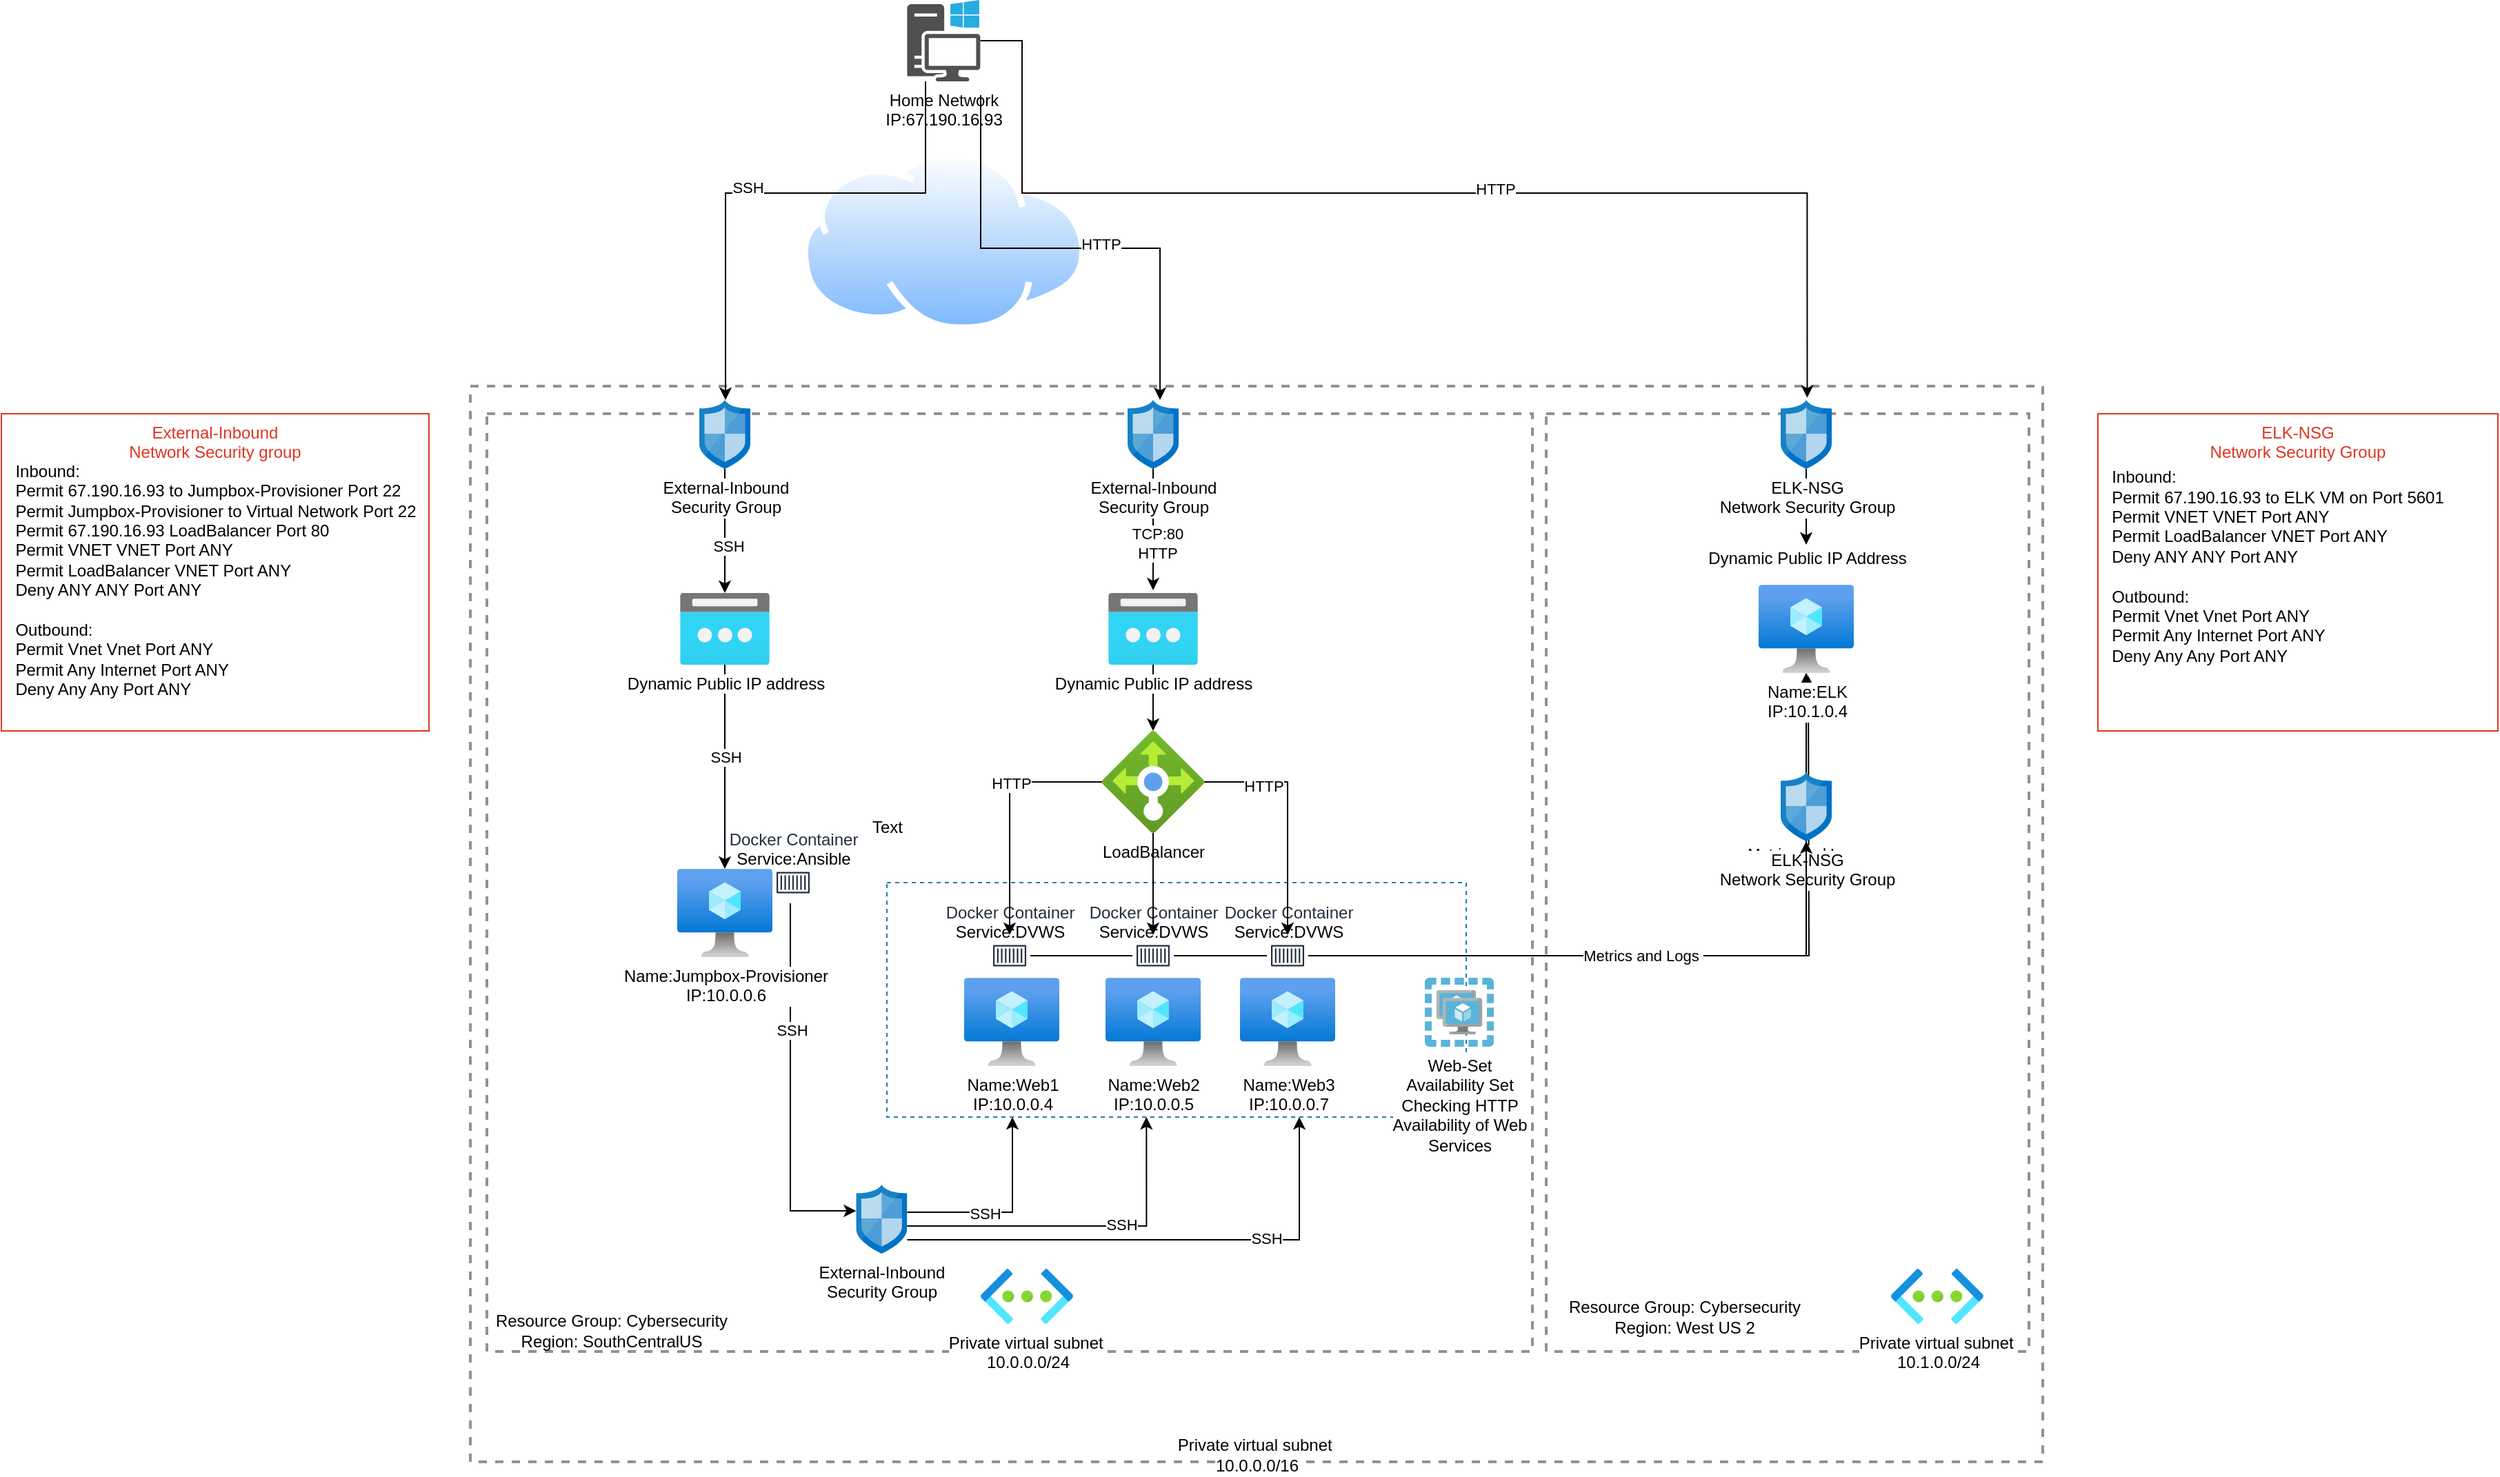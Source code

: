 <mxfile version="14.1.9" type="device"><diagram id="fXhIRNlLcmNqJnoTLSbq" name="Page-1"><mxGraphModel dx="3196" dy="799" grid="1" gridSize="10" guides="1" tooltips="1" connect="1" arrows="1" fold="1" page="1" pageScale="1" pageWidth="850" pageHeight="1100" math="0" shadow="0"><root><mxCell id="0"/><mxCell id="1" parent="0"/><mxCell id="3s4lNhqYJH8JlCUblXP4-5" value="" style="fontStyle=0;verticalAlign=top;align=center;spacingTop=-2;fillColor=none;rounded=0;whiteSpace=wrap;html=1;strokeColor=#919191;strokeWidth=2;dashed=1;container=0;collapsible=0;expand=0;recursiveResize=0;" vertex="1" parent="1"><mxGeometry x="1010" y="490" width="350" height="680" as="geometry"/></mxCell><mxCell id="ATbMAUmKz89m2vDY_A2Q-1" value="" style="fontStyle=0;verticalAlign=top;align=center;spacingTop=-2;fillColor=none;rounded=0;whiteSpace=wrap;html=1;strokeColor=#919191;strokeWidth=2;dashed=1;container=0;collapsible=0;expand=0;recursiveResize=0;" parent="1" vertex="1"><mxGeometry x="230" y="470" width="1140" height="780" as="geometry"/></mxCell><mxCell id="ATbMAUmKz89m2vDY_A2Q-2" value="" style="fontStyle=0;verticalAlign=top;align=center;spacingTop=-2;fillColor=none;rounded=0;whiteSpace=wrap;html=1;strokeColor=#919191;strokeWidth=2;dashed=1;container=0;collapsible=0;expand=0;recursiveResize=0;" parent="1" vertex="1"><mxGeometry x="242" y="490" width="758" height="680" as="geometry"/></mxCell><mxCell id="ATbMAUmKz89m2vDY_A2Q-3" value="" style="fillColor=none;strokeColor=#147EBA;dashed=1;verticalAlign=top;fontStyle=0;fontColor=#147EBA;" parent="1" vertex="1"><mxGeometry x="532" y="830" width="420" height="170" as="geometry"/></mxCell><mxCell id="3s4lNhqYJH8JlCUblXP4-17" style="edgeStyle=orthogonalEdgeStyle;rounded=0;orthogonalLoop=1;jettySize=auto;html=1;" edge="1" parent="1" source="ATbMAUmKz89m2vDY_A2Q-45"><mxGeometry relative="1" as="geometry"><mxPoint x="1200" y="680" as="targetPoint"/></mxGeometry></mxCell><mxCell id="ATbMAUmKz89m2vDY_A2Q-4" value="Name:Web2&lt;br&gt;IP:10.0.0.5" style="aspect=fixed;html=1;points=[];align=center;image;fontSize=12;image=img/lib/azure2/compute/Virtual_Machine.svg;" parent="1" vertex="1"><mxGeometry x="690.5" y="899" width="69" height="64" as="geometry"/></mxCell><mxCell id="3s4lNhqYJH8JlCUblXP4-15" style="edgeStyle=orthogonalEdgeStyle;rounded=0;orthogonalLoop=1;jettySize=auto;html=1;" edge="1" parent="1" source="ATbMAUmKz89m2vDY_A2Q-46" target="3s4lNhqYJH8JlCUblXP4-7"><mxGeometry relative="1" as="geometry"/></mxCell><mxCell id="ATbMAUmKz89m2vDY_A2Q-5" value="Name:Web1&lt;br&gt;IP:10.0.0.4&lt;br&gt;" style="aspect=fixed;html=1;points=[];align=center;image;fontSize=12;image=img/lib/azure2/compute/Virtual_Machine.svg;" parent="1" vertex="1"><mxGeometry x="588" y="899" width="69" height="64" as="geometry"/></mxCell><mxCell id="3s4lNhqYJH8JlCUblXP4-16" style="edgeStyle=orthogonalEdgeStyle;rounded=0;orthogonalLoop=1;jettySize=auto;html=1;" edge="1" parent="1" source="3s4lNhqYJH8JlCUblXP4-23" target="3s4lNhqYJH8JlCUblXP4-7"><mxGeometry relative="1" as="geometry"><Array as="points"><mxPoint x="1198" y="883"/></Array></mxGeometry></mxCell><mxCell id="3s4lNhqYJH8JlCUblXP4-22" value="Metrics and Logs&amp;nbsp;" style="edgeLabel;html=1;align=center;verticalAlign=middle;resizable=0;points=[];" vertex="1" connectable="0" parent="3s4lNhqYJH8JlCUblXP4-16"><mxGeometry x="0.091" relative="1" as="geometry"><mxPoint as="offset"/></mxGeometry></mxCell><mxCell id="ATbMAUmKz89m2vDY_A2Q-6" value="Name:Web3&lt;br&gt;IP:10.0.0.7" style="aspect=fixed;html=1;points=[];align=center;image;fontSize=12;image=img/lib/azure2/compute/Virtual_Machine.svg;" parent="1" vertex="1"><mxGeometry x="788" y="899" width="69" height="64" as="geometry"/></mxCell><mxCell id="ATbMAUmKz89m2vDY_A2Q-7" style="edgeStyle=orthogonalEdgeStyle;rounded=0;orthogonalLoop=1;jettySize=auto;html=1;" parent="1" source="ATbMAUmKz89m2vDY_A2Q-50" target="ATbMAUmKz89m2vDY_A2Q-22" edge="1"><mxGeometry relative="1" as="geometry"><mxPoint x="413" y="903" as="sourcePoint"/><mxPoint x="728" y="979" as="targetPoint"/><Array as="points"><mxPoint x="462" y="1068"/></Array></mxGeometry></mxCell><mxCell id="ATbMAUmKz89m2vDY_A2Q-8" value="SSH" style="edgeLabel;html=1;align=center;verticalAlign=middle;resizable=0;points=[];" parent="ATbMAUmKz89m2vDY_A2Q-7" vertex="1" connectable="0"><mxGeometry x="-0.324" y="1" relative="1" as="geometry"><mxPoint as="offset"/></mxGeometry></mxCell><mxCell id="ATbMAUmKz89m2vDY_A2Q-9" value="Name:Jumpbox-Provisioner&lt;br&gt;IP:10.0.0.6" style="aspect=fixed;html=1;points=[];align=center;image;fontSize=12;image=img/lib/azure2/compute/Virtual_Machine.svg;" parent="1" vertex="1"><mxGeometry x="380" y="820" width="69" height="64" as="geometry"/></mxCell><mxCell id="ATbMAUmKz89m2vDY_A2Q-10" value="" style="edgeStyle=orthogonalEdgeStyle;rounded=0;orthogonalLoop=1;jettySize=auto;html=1;" parent="1" source="ATbMAUmKz89m2vDY_A2Q-11" target="ATbMAUmKz89m2vDY_A2Q-13" edge="1"><mxGeometry relative="1" as="geometry"><mxPoint x="725" y="656" as="sourcePoint"/></mxGeometry></mxCell><mxCell id="ATbMAUmKz89m2vDY_A2Q-11" value="Dynamic Public IP address" style="aspect=fixed;html=1;points=[];align=center;image;fontSize=12;image=img/lib/azure2/networking/Public_IP_Addresses.svg;" parent="1" vertex="1"><mxGeometry x="692.5" y="620" width="65" height="52" as="geometry"/></mxCell><mxCell id="ATbMAUmKz89m2vDY_A2Q-12" value="Private virtual subnet&amp;nbsp;&lt;br&gt;10.0.0.0/24" style="aspect=fixed;html=1;points=[];align=center;image;fontSize=12;image=img/lib/azure2/networking/Virtual_Networks.svg;" parent="1" vertex="1"><mxGeometry x="600" y="1110" width="67" height="40" as="geometry"/></mxCell><mxCell id="ATbMAUmKz89m2vDY_A2Q-13" value="LoadBalancer" style="aspect=fixed;html=1;points=[];align=center;image;fontSize=12;image=img/lib/azure2/networking/Load_Balancers.svg;" parent="1" vertex="1"><mxGeometry x="688" y="720" width="74" height="74" as="geometry"/></mxCell><mxCell id="ATbMAUmKz89m2vDY_A2Q-14" style="edgeStyle=orthogonalEdgeStyle;rounded=0;orthogonalLoop=1;jettySize=auto;html=1;entryX=0.5;entryY=-0.038;entryDx=0;entryDy=0;entryPerimeter=0;" parent="1" source="ATbMAUmKz89m2vDY_A2Q-26" target="ATbMAUmKz89m2vDY_A2Q-11" edge="1"><mxGeometry relative="1" as="geometry"/></mxCell><mxCell id="ATbMAUmKz89m2vDY_A2Q-15" value="TCP:80&lt;br&gt;HTTP" style="edgeLabel;html=1;align=center;verticalAlign=middle;resizable=0;points=[];" parent="ATbMAUmKz89m2vDY_A2Q-14" vertex="1" connectable="0"><mxGeometry x="0.219" y="3" relative="1" as="geometry"><mxPoint as="offset"/></mxGeometry></mxCell><mxCell id="ATbMAUmKz89m2vDY_A2Q-16" value="" style="aspect=fixed;perimeter=ellipsePerimeter;html=1;align=center;shadow=0;dashed=0;spacingTop=3;image;image=img/lib/active_directory/internet_cloud.svg;" parent="1" vertex="1"><mxGeometry x="470.01" y="300" width="206.35" height="130" as="geometry"/></mxCell><mxCell id="ATbMAUmKz89m2vDY_A2Q-17" style="edgeStyle=orthogonalEdgeStyle;rounded=0;orthogonalLoop=1;jettySize=auto;html=1;" parent="1" source="ATbMAUmKz89m2vDY_A2Q-19" target="ATbMAUmKz89m2vDY_A2Q-9" edge="1"><mxGeometry relative="1" as="geometry"><mxPoint x="414.5" y="656" as="sourcePoint"/></mxGeometry></mxCell><mxCell id="ATbMAUmKz89m2vDY_A2Q-18" value="SSH" style="edgeLabel;html=1;align=center;verticalAlign=middle;resizable=0;points=[];" parent="ATbMAUmKz89m2vDY_A2Q-17" vertex="1" connectable="0"><mxGeometry x="-0.104" relative="1" as="geometry"><mxPoint as="offset"/></mxGeometry></mxCell><mxCell id="ATbMAUmKz89m2vDY_A2Q-19" value="Dynamic Public IP address" style="aspect=fixed;html=1;points=[];align=center;image;fontSize=12;image=img/lib/azure2/networking/Public_IP_Addresses.svg;" parent="1" vertex="1"><mxGeometry x="382" y="620" width="65" height="52" as="geometry"/></mxCell><mxCell id="ATbMAUmKz89m2vDY_A2Q-20" style="edgeStyle=orthogonalEdgeStyle;rounded=0;orthogonalLoop=1;jettySize=auto;html=1;" parent="1" source="ATbMAUmKz89m2vDY_A2Q-22" target="ATbMAUmKz89m2vDY_A2Q-3" edge="1"><mxGeometry relative="1" as="geometry"><mxPoint x="623" y="1039" as="targetPoint"/><Array as="points"><mxPoint x="623" y="1069"/></Array></mxGeometry></mxCell><mxCell id="ATbMAUmKz89m2vDY_A2Q-21" value="SSH" style="edgeLabel;html=1;align=center;verticalAlign=middle;resizable=0;points=[];" parent="ATbMAUmKz89m2vDY_A2Q-20" vertex="1" connectable="0"><mxGeometry x="-0.221" y="-1" relative="1" as="geometry"><mxPoint as="offset"/></mxGeometry></mxCell><mxCell id="ATbMAUmKz89m2vDY_A2Q-22" value="External-Inbound&lt;br&gt;Security Group" style="aspect=fixed;html=1;points=[];align=center;image;fontSize=12;image=img/lib/mscae/Network_Security_Groups_Classic.svg;" parent="1" vertex="1"><mxGeometry x="509.69" y="1049" width="37" height="50" as="geometry"/></mxCell><mxCell id="ATbMAUmKz89m2vDY_A2Q-23" style="edgeStyle=orthogonalEdgeStyle;rounded=0;orthogonalLoop=1;jettySize=auto;html=1;" parent="1" source="ATbMAUmKz89m2vDY_A2Q-25" target="ATbMAUmKz89m2vDY_A2Q-19" edge="1"><mxGeometry relative="1" as="geometry"/></mxCell><mxCell id="ATbMAUmKz89m2vDY_A2Q-24" value="SSH" style="edgeLabel;html=1;align=center;verticalAlign=middle;resizable=0;points=[];" parent="ATbMAUmKz89m2vDY_A2Q-23" vertex="1" connectable="0"><mxGeometry x="0.23" y="2" relative="1" as="geometry"><mxPoint as="offset"/></mxGeometry></mxCell><mxCell id="ATbMAUmKz89m2vDY_A2Q-25" value="External-Inbound&lt;br&gt;Security Group&lt;br&gt;" style="aspect=fixed;html=1;points=[];align=center;image;fontSize=12;image=img/lib/mscae/Network_Security_Groups_Classic.svg;" parent="1" vertex="1"><mxGeometry x="396" y="480" width="37" height="50" as="geometry"/></mxCell><mxCell id="ATbMAUmKz89m2vDY_A2Q-26" value="External-Inbound&lt;br&gt;Security Group" style="aspect=fixed;html=1;points=[];align=center;image;fontSize=12;image=img/lib/mscae/Network_Security_Groups_Classic.svg;" parent="1" vertex="1"><mxGeometry x="706.5" y="480" width="37" height="50" as="geometry"/></mxCell><mxCell id="ATbMAUmKz89m2vDY_A2Q-27" value="External-Inbound&#10;Network Security group" style="fillColor=none;strokeColor=#DD3522;verticalAlign=top;fontStyle=0;fontColor=#DD3522;" parent="1" vertex="1"><mxGeometry x="-110" y="490" width="310" height="230" as="geometry"/></mxCell><mxCell id="ATbMAUmKz89m2vDY_A2Q-28" style="edgeStyle=orthogonalEdgeStyle;rounded=0;orthogonalLoop=1;jettySize=auto;html=1;" parent="1" source="ATbMAUmKz89m2vDY_A2Q-32" target="ATbMAUmKz89m2vDY_A2Q-25" edge="1"><mxGeometry relative="1" as="geometry"><Array as="points"><mxPoint x="560" y="330"/><mxPoint x="415" y="330"/></Array></mxGeometry></mxCell><mxCell id="ATbMAUmKz89m2vDY_A2Q-29" value="SSH" style="edgeLabel;html=1;align=center;verticalAlign=middle;resizable=0;points=[];" parent="ATbMAUmKz89m2vDY_A2Q-28" vertex="1" connectable="0"><mxGeometry x="0.116" y="-4" relative="1" as="geometry"><mxPoint as="offset"/></mxGeometry></mxCell><mxCell id="ATbMAUmKz89m2vDY_A2Q-30" style="edgeStyle=orthogonalEdgeStyle;rounded=0;orthogonalLoop=1;jettySize=auto;html=1;entryX=0.52;entryY=-0.033;entryDx=0;entryDy=0;entryPerimeter=0;" parent="1" source="ATbMAUmKz89m2vDY_A2Q-32" edge="1" target="3s4lNhqYJH8JlCUblXP4-4"><mxGeometry relative="1" as="geometry"><mxPoint x="1200" y="450" as="targetPoint"/><mxPoint x="630" y="249" as="sourcePoint"/><Array as="points"><mxPoint x="630" y="220"/><mxPoint x="630" y="330"/><mxPoint x="1199" y="330"/></Array></mxGeometry></mxCell><mxCell id="ATbMAUmKz89m2vDY_A2Q-31" value="HTTP" style="edgeLabel;html=1;align=center;verticalAlign=middle;resizable=0;points=[];" parent="ATbMAUmKz89m2vDY_A2Q-30" vertex="1" connectable="0"><mxGeometry x="0.127" y="3" relative="1" as="geometry"><mxPoint as="offset"/></mxGeometry></mxCell><mxCell id="ATbMAUmKz89m2vDY_A2Q-32" value="Home Network &lt;br&gt;IP:67.190.16.93" style="pointerEvents=1;shadow=0;dashed=0;html=1;strokeColor=none;fillColor=#505050;labelPosition=center;verticalLabelPosition=bottom;verticalAlign=top;outlineConnect=0;align=center;shape=mxgraph.office.devices.workstation_pc;" parent="1" vertex="1"><mxGeometry x="546.69" y="190" width="53" height="59" as="geometry"/></mxCell><mxCell id="ATbMAUmKz89m2vDY_A2Q-33" value="Web-Set&lt;br&gt;Availability Set&lt;br&gt;Checking HTTP &lt;br&gt;Availability of Web&lt;br&gt;Services" style="aspect=fixed;html=1;points=[];align=center;image;fontSize=12;image=img/lib/mscae/Virtual_Machines_Availability_Set.svg;" parent="1" vertex="1"><mxGeometry x="922" y="899" width="50" height="50" as="geometry"/></mxCell><mxCell id="ATbMAUmKz89m2vDY_A2Q-34" value="Text" style="text;html=1;resizable=0;autosize=1;align=center;verticalAlign=middle;points=[];fillColor=none;strokeColor=none;rounded=0;" parent="1" vertex="1"><mxGeometry x="512" y="780" width="40" height="20" as="geometry"/></mxCell><mxCell id="ATbMAUmKz89m2vDY_A2Q-35" value="&lt;div style=&quot;text-align: left&quot;&gt;&lt;span&gt;Inbound:&lt;/span&gt;&lt;/div&gt;&lt;div style=&quot;text-align: left&quot;&gt;&lt;span&gt;Permit 67.190.16.93 to Jumpbox-Provisioner Port 22&lt;/span&gt;&lt;/div&gt;&lt;div style=&quot;text-align: left&quot;&gt;&lt;span&gt;Permit Jumpbox-Provisioner to Virtual Network Port 22&lt;/span&gt;&lt;/div&gt;&lt;div style=&quot;text-align: left&quot;&gt;&lt;span&gt;Permit 67.190.16.93 LoadBalancer Port 80&lt;/span&gt;&lt;/div&gt;&lt;div style=&quot;text-align: left&quot;&gt;&lt;span&gt;Permit VNET VNET Port ANY&lt;/span&gt;&lt;/div&gt;&lt;div style=&quot;text-align: left&quot;&gt;&lt;span&gt;Permit LoadBalancer VNET Port ANY&lt;/span&gt;&lt;/div&gt;&lt;div style=&quot;text-align: left&quot;&gt;&lt;span&gt;Deny ANY ANY Port ANY&lt;/span&gt;&lt;/div&gt;&lt;div style=&quot;text-align: left&quot;&gt;&lt;span&gt;&lt;br&gt;&lt;/span&gt;&lt;/div&gt;&lt;div style=&quot;text-align: left&quot;&gt;&lt;span&gt;Outbound:&lt;/span&gt;&lt;/div&gt;&lt;div style=&quot;text-align: left&quot;&gt;&lt;span&gt;Permit Vnet Vnet Port ANY&lt;/span&gt;&lt;/div&gt;&lt;div style=&quot;text-align: left&quot;&gt;&lt;span&gt;Permit Any Internet Port ANY&lt;/span&gt;&lt;/div&gt;&lt;div style=&quot;text-align: left&quot;&gt;&lt;span&gt;Deny Any Any Port ANY&lt;/span&gt;&lt;/div&gt;&lt;div style=&quot;text-align: left&quot;&gt;&lt;span&gt;&lt;br&gt;&lt;/span&gt;&lt;/div&gt;&lt;div style=&quot;text-align: left&quot;&gt;&lt;span&gt;&lt;br&gt;&lt;/span&gt;&lt;/div&gt;" style="text;html=1;align=center;verticalAlign=middle;resizable=0;points=[];autosize=1;" parent="1" vertex="1"><mxGeometry x="-110" y="530" width="310" height="190" as="geometry"/></mxCell><mxCell id="ATbMAUmKz89m2vDY_A2Q-36" style="edgeStyle=orthogonalEdgeStyle;rounded=0;orthogonalLoop=1;jettySize=auto;html=1;entryX=0.448;entryY=1;entryDx=0;entryDy=0;entryPerimeter=0;" parent="1" source="ATbMAUmKz89m2vDY_A2Q-22" target="ATbMAUmKz89m2vDY_A2Q-3" edge="1"><mxGeometry relative="1" as="geometry"><mxPoint x="554" y="1079" as="sourcePoint"/><mxPoint x="820" y="1049" as="targetPoint"/><Array as="points"><mxPoint x="720" y="1079"/></Array></mxGeometry></mxCell><mxCell id="ATbMAUmKz89m2vDY_A2Q-37" value="SSH" style="edgeLabel;html=1;align=center;verticalAlign=middle;resizable=0;points=[];" parent="ATbMAUmKz89m2vDY_A2Q-36" vertex="1" connectable="0"><mxGeometry x="0.229" y="1" relative="1" as="geometry"><mxPoint as="offset"/></mxGeometry></mxCell><mxCell id="ATbMAUmKz89m2vDY_A2Q-38" value="&lt;span&gt;Resource Group:&amp;nbsp;Cybersecurity&lt;/span&gt;&lt;br&gt;&lt;span&gt;Region: SouthCentralUS&lt;/span&gt;" style="text;html=1;align=center;verticalAlign=middle;resizable=0;points=[];autosize=1;" parent="1" vertex="1"><mxGeometry x="242" y="1140" width="180" height="30" as="geometry"/></mxCell><mxCell id="ATbMAUmKz89m2vDY_A2Q-39" value="&lt;span style=&quot;background-color: rgb(255 , 255 , 255)&quot;&gt;Private virtual subnet&amp;nbsp;&lt;/span&gt;&lt;br&gt;&lt;span style=&quot;background-color: rgb(255 , 255 , 255)&quot;&gt;10.0.0.0/16&lt;/span&gt;" style="text;html=1;align=center;verticalAlign=middle;resizable=0;points=[];autosize=1;" parent="1" vertex="1"><mxGeometry x="735" y="1230" width="130" height="30" as="geometry"/></mxCell><mxCell id="ATbMAUmKz89m2vDY_A2Q-40" value="Docker Container&lt;br&gt;&lt;span style=&quot;color: rgb(0 , 0 , 0) ; background-color: rgb(255 , 255 , 255)&quot;&gt;Service:DVWS&lt;/span&gt;" style="outlineConnect=0;fontColor=#232F3E;gradientColor=none;strokeColor=#232F3E;fillColor=#ffffff;dashed=0;verticalLabelPosition=top;verticalAlign=top;align=center;html=1;fontSize=12;fontStyle=0;aspect=fixed;shape=mxgraph.aws4.resourceIcon;resIcon=mxgraph.aws4.container_1;direction=west;" parent="1" vertex="1"><mxGeometry x="807.5" y="868" width="30" height="30" as="geometry"/></mxCell><mxCell id="ATbMAUmKz89m2vDY_A2Q-41" style="edgeStyle=orthogonalEdgeStyle;rounded=0;orthogonalLoop=1;jettySize=auto;html=1;" parent="1" source="ATbMAUmKz89m2vDY_A2Q-13" target="ATbMAUmKz89m2vDY_A2Q-40" edge="1"><mxGeometry relative="1" as="geometry"><mxPoint x="762" y="757" as="sourcePoint"/><mxPoint x="822.5" y="880" as="targetPoint"/></mxGeometry></mxCell><mxCell id="ATbMAUmKz89m2vDY_A2Q-42" value="HTTP" style="edgeLabel;html=1;align=center;verticalAlign=middle;resizable=0;points=[];" parent="ATbMAUmKz89m2vDY_A2Q-41" vertex="1" connectable="0"><mxGeometry x="-0.506" y="-3" relative="1" as="geometry"><mxPoint as="offset"/></mxGeometry></mxCell><mxCell id="ATbMAUmKz89m2vDY_A2Q-43" style="edgeStyle=orthogonalEdgeStyle;rounded=0;orthogonalLoop=1;jettySize=auto;html=1;" parent="1" source="ATbMAUmKz89m2vDY_A2Q-22" target="ATbMAUmKz89m2vDY_A2Q-3" edge="1"><mxGeometry relative="1" as="geometry"><mxPoint x="554" y="1089" as="sourcePoint"/><mxPoint x="830.96" y="1042.64" as="targetPoint"/><Array as="points"><mxPoint x="831" y="1089"/></Array></mxGeometry></mxCell><mxCell id="ATbMAUmKz89m2vDY_A2Q-44" value="SSH" style="edgeLabel;html=1;align=center;verticalAlign=middle;resizable=0;points=[];" parent="ATbMAUmKz89m2vDY_A2Q-43" vertex="1" connectable="0"><mxGeometry x="0.396" y="1" relative="1" as="geometry"><mxPoint as="offset"/></mxGeometry></mxCell><mxCell id="ATbMAUmKz89m2vDY_A2Q-45" value="Docker Container&lt;br&gt;&lt;span style=&quot;color: rgb(0 , 0 , 0) ; background-color: rgb(255 , 255 , 255)&quot;&gt;Service:DVWS&lt;/span&gt;" style="outlineConnect=0;fontColor=#232F3E;gradientColor=none;strokeColor=#232F3E;fillColor=#ffffff;dashed=0;verticalLabelPosition=top;verticalAlign=top;align=center;html=1;fontSize=12;fontStyle=0;aspect=fixed;shape=mxgraph.aws4.resourceIcon;resIcon=mxgraph.aws4.container_1;direction=east;" parent="1" vertex="1"><mxGeometry x="710" y="868" width="30" height="30" as="geometry"/></mxCell><mxCell id="ATbMAUmKz89m2vDY_A2Q-46" value="Docker Container&lt;br&gt;&lt;span style=&quot;color: rgb(0 , 0 , 0) ; background-color: rgb(255 , 255 , 255)&quot;&gt;Service:DVWS&lt;/span&gt;" style="outlineConnect=0;fontColor=#232F3E;gradientColor=none;strokeColor=#232F3E;fillColor=#ffffff;dashed=0;verticalLabelPosition=top;verticalAlign=top;align=center;html=1;fontSize=12;fontStyle=0;aspect=fixed;shape=mxgraph.aws4.resourceIcon;resIcon=mxgraph.aws4.container_1;direction=east;" parent="1" vertex="1"><mxGeometry x="606" y="868" width="30" height="30" as="geometry"/></mxCell><mxCell id="ATbMAUmKz89m2vDY_A2Q-47" style="edgeStyle=orthogonalEdgeStyle;rounded=0;orthogonalLoop=1;jettySize=auto;html=1;" parent="1" source="ATbMAUmKz89m2vDY_A2Q-13" target="ATbMAUmKz89m2vDY_A2Q-46" edge="1"><mxGeometry relative="1" as="geometry"><mxPoint x="688" y="757" as="sourcePoint"/><mxPoint x="622.5" y="899" as="targetPoint"/></mxGeometry></mxCell><mxCell id="ATbMAUmKz89m2vDY_A2Q-48" value="HTTP" style="edgeLabel;html=1;align=center;verticalAlign=middle;resizable=0;points=[];" parent="ATbMAUmKz89m2vDY_A2Q-47" vertex="1" connectable="0"><mxGeometry x="-0.235" y="1" relative="1" as="geometry"><mxPoint as="offset"/></mxGeometry></mxCell><mxCell id="ATbMAUmKz89m2vDY_A2Q-49" style="edgeStyle=orthogonalEdgeStyle;rounded=0;orthogonalLoop=1;jettySize=auto;html=1;" parent="1" source="ATbMAUmKz89m2vDY_A2Q-13" target="ATbMAUmKz89m2vDY_A2Q-45" edge="1"><mxGeometry relative="1" as="geometry"><mxPoint x="772" y="767" as="sourcePoint"/><mxPoint x="832.5" y="859" as="targetPoint"/></mxGeometry></mxCell><mxCell id="ATbMAUmKz89m2vDY_A2Q-50" value="Docker Container&lt;br&gt;&lt;span style=&quot;color: rgb(0 , 0 , 0) ; background-color: rgb(255 , 255 , 255)&quot;&gt;Service:Ansible&lt;/span&gt;" style="outlineConnect=0;fontColor=#232F3E;gradientColor=none;strokeColor=#232F3E;fillColor=#ffffff;dashed=0;verticalLabelPosition=top;verticalAlign=top;align=center;html=1;fontSize=12;fontStyle=0;aspect=fixed;shape=mxgraph.aws4.resourceIcon;resIcon=mxgraph.aws4.container_1;direction=west;" parent="1" vertex="1"><mxGeometry x="449" y="815" width="30" height="30" as="geometry"/></mxCell><mxCell id="ATbMAUmKz89m2vDY_A2Q-51" value="" style="shape=image;verticalLabelPosition=bottom;labelBackgroundColor=#ffffff;verticalAlign=top;aspect=fixed;imageAspect=0;image=https://docs.ansible.com/ansible/latest/_static/images/logo_invert.png;" parent="1" vertex="1"><mxGeometry x="470.01" y="830" width="20" height="20" as="geometry"/></mxCell><mxCell id="3s4lNhqYJH8JlCUblXP4-1" style="edgeStyle=orthogonalEdgeStyle;rounded=0;orthogonalLoop=1;jettySize=auto;html=1;" edge="1" parent="1" target="ATbMAUmKz89m2vDY_A2Q-26"><mxGeometry relative="1" as="geometry"><mxPoint x="730" y="480" as="targetPoint"/><mxPoint x="600" y="259" as="sourcePoint"/><Array as="points"><mxPoint x="600" y="370"/><mxPoint x="730" y="370"/></Array></mxGeometry></mxCell><mxCell id="3s4lNhqYJH8JlCUblXP4-2" value="HTTP" style="edgeLabel;html=1;align=center;verticalAlign=middle;resizable=0;points=[];" vertex="1" connectable="0" parent="3s4lNhqYJH8JlCUblXP4-1"><mxGeometry x="0.127" y="3" relative="1" as="geometry"><mxPoint as="offset"/></mxGeometry></mxCell><mxCell id="3s4lNhqYJH8JlCUblXP4-26" style="edgeStyle=orthogonalEdgeStyle;rounded=0;orthogonalLoop=1;jettySize=auto;html=1;" edge="1" parent="1" source="3s4lNhqYJH8JlCUblXP4-4" target="3s4lNhqYJH8JlCUblXP4-11"><mxGeometry relative="1" as="geometry"/></mxCell><mxCell id="3s4lNhqYJH8JlCUblXP4-4" value="ELK-NSG&lt;br&gt;Network Security Group" style="aspect=fixed;html=1;points=[];align=center;image;fontSize=12;image=img/lib/mscae/Network_Security_Groups_Classic.svg;" vertex="1" parent="1"><mxGeometry x="1180" y="480" width="37" height="50" as="geometry"/></mxCell><mxCell id="3s4lNhqYJH8JlCUblXP4-6" value="&lt;span&gt;Resource Group:&amp;nbsp;Cybersecurity&lt;/span&gt;&lt;br&gt;&lt;span&gt;Region: West US 2&lt;/span&gt;" style="text;html=1;align=center;verticalAlign=middle;resizable=0;points=[];autosize=1;" vertex="1" parent="1"><mxGeometry x="1020" y="1130" width="180" height="30" as="geometry"/></mxCell><mxCell id="3s4lNhqYJH8JlCUblXP4-7" value="Name:ELK &lt;br&gt;IP:10.1.0.4" style="aspect=fixed;html=1;points=[];align=center;image;fontSize=12;image=img/lib/azure2/compute/Virtual_Machine.svg;" vertex="1" parent="1"><mxGeometry x="1164" y="614" width="69" height="64" as="geometry"/></mxCell><mxCell id="3s4lNhqYJH8JlCUblXP4-11" value="Dynamic Public IP Address" style="text;html=1;align=center;verticalAlign=middle;resizable=0;points=[];autosize=1;" vertex="1" parent="1"><mxGeometry x="1118.5" y="585" width="160" height="20" as="geometry"/></mxCell><mxCell id="3s4lNhqYJH8JlCUblXP4-23" value="ELK-NSG&lt;br&gt;Network Security Group" style="aspect=fixed;html=1;points=[];align=center;image;fontSize=12;image=img/lib/mscae/Network_Security_Groups_Classic.svg;" vertex="1" parent="1"><mxGeometry x="1180" y="750" width="37" height="50" as="geometry"/></mxCell><mxCell id="3s4lNhqYJH8JlCUblXP4-24" style="edgeStyle=orthogonalEdgeStyle;rounded=0;orthogonalLoop=1;jettySize=auto;html=1;" edge="1" parent="1" source="ATbMAUmKz89m2vDY_A2Q-40" target="3s4lNhqYJH8JlCUblXP4-23"><mxGeometry relative="1" as="geometry"><mxPoint x="837.5" y="883.0" as="sourcePoint"/><mxPoint x="1198" y="678" as="targetPoint"/><Array as="points"/></mxGeometry></mxCell><mxCell id="3s4lNhqYJH8JlCUblXP4-25" value="Metrics and Logs&amp;nbsp;" style="edgeLabel;html=1;align=center;verticalAlign=middle;resizable=0;points=[];" vertex="1" connectable="0" parent="3s4lNhqYJH8JlCUblXP4-24"><mxGeometry x="0.091" relative="1" as="geometry"><mxPoint as="offset"/></mxGeometry></mxCell><mxCell id="3s4lNhqYJH8JlCUblXP4-27" value="Private virtual subnet&amp;nbsp;&lt;br&gt;10.1.0.0/24" style="aspect=fixed;html=1;points=[];align=center;image;fontSize=12;image=img/lib/azure2/networking/Virtual_Networks.svg;" vertex="1" parent="1"><mxGeometry x="1260" y="1110" width="67" height="40" as="geometry"/></mxCell><mxCell id="3s4lNhqYJH8JlCUblXP4-28" value="" style="group" vertex="1" connectable="0" parent="1"><mxGeometry x="1410" y="490" width="290" height="230" as="geometry"/></mxCell><mxCell id="3s4lNhqYJH8JlCUblXP4-12" value="ELK-NSG&#10;Network Security Group" style="fillColor=none;strokeColor=#DD3522;verticalAlign=top;fontStyle=0;fontColor=#DD3522;" vertex="1" parent="3s4lNhqYJH8JlCUblXP4-28"><mxGeometry width="290" height="230" as="geometry"/></mxCell><mxCell id="3s4lNhqYJH8JlCUblXP4-13" value="&lt;div style=&quot;text-align: left&quot;&gt;&lt;span&gt;Inbound:&lt;/span&gt;&lt;/div&gt;&lt;div style=&quot;text-align: left&quot;&gt;&lt;span&gt;Permit 67.190.16.93 to ELK VM on Port 5601&lt;/span&gt;&lt;/div&gt;&lt;div style=&quot;text-align: left&quot;&gt;&lt;span&gt;Permit VNET VNET Port ANY&lt;/span&gt;&lt;br&gt;&lt;/div&gt;&lt;div style=&quot;text-align: left&quot;&gt;&lt;span&gt;Permit LoadBalancer VNET Port ANY&lt;/span&gt;&lt;/div&gt;&lt;div style=&quot;text-align: left&quot;&gt;&lt;span&gt;Deny ANY ANY Port ANY&lt;/span&gt;&lt;/div&gt;&lt;div style=&quot;text-align: left&quot;&gt;&lt;span&gt;&lt;br&gt;&lt;/span&gt;&lt;/div&gt;&lt;div style=&quot;text-align: left&quot;&gt;&lt;span&gt;Outbound:&lt;/span&gt;&lt;/div&gt;&lt;div style=&quot;text-align: left&quot;&gt;&lt;span&gt;Permit Vnet Vnet Port ANY&lt;/span&gt;&lt;/div&gt;&lt;div style=&quot;text-align: left&quot;&gt;&lt;span&gt;Permit Any Internet Port ANY&lt;/span&gt;&lt;/div&gt;&lt;div style=&quot;text-align: left&quot;&gt;&lt;span&gt;Deny Any Any Port ANY&lt;/span&gt;&lt;/div&gt;&lt;div style=&quot;text-align: left&quot;&gt;&lt;span&gt;&lt;br&gt;&lt;/span&gt;&lt;/div&gt;&lt;div style=&quot;text-align: left&quot;&gt;&lt;span&gt;&lt;br&gt;&lt;/span&gt;&lt;/div&gt;" style="text;html=1;align=center;verticalAlign=middle;resizable=0;points=[];autosize=1;" vertex="1" parent="3s4lNhqYJH8JlCUblXP4-28"><mxGeometry y="40" width="260" height="170" as="geometry"/></mxCell></root></mxGraphModel></diagram></mxfile>